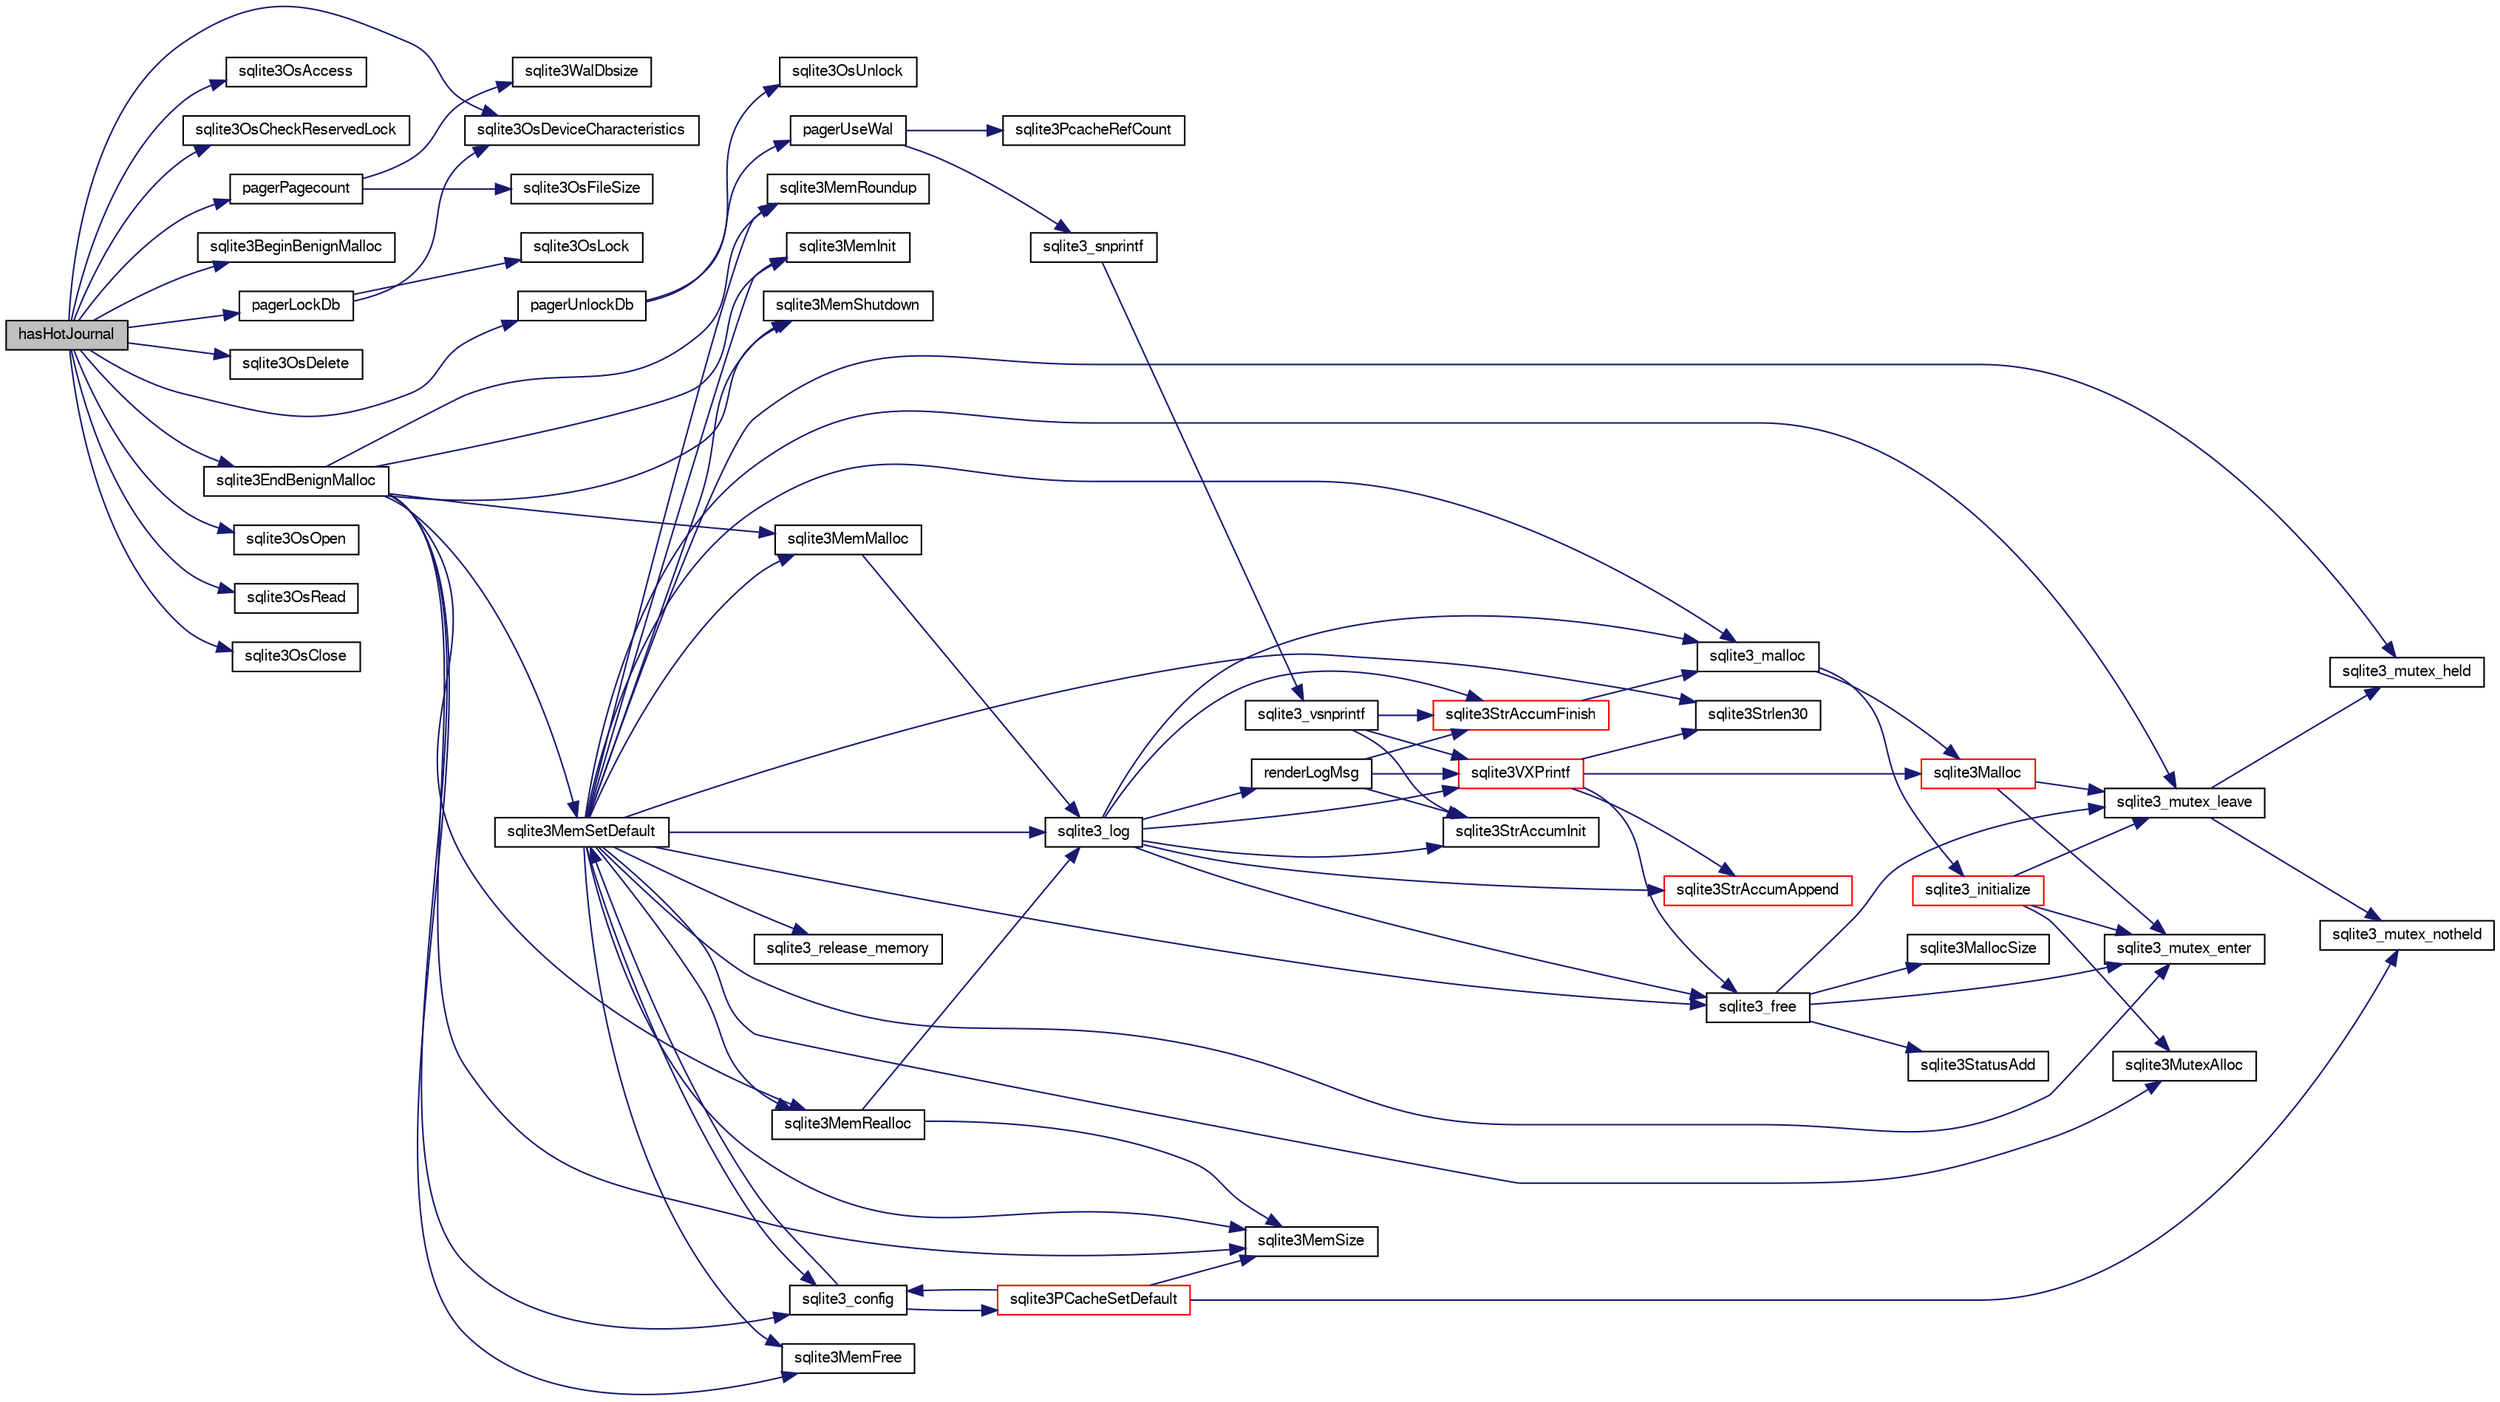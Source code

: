 digraph "hasHotJournal"
{
  edge [fontname="FreeSans",fontsize="10",labelfontname="FreeSans",labelfontsize="10"];
  node [fontname="FreeSans",fontsize="10",shape=record];
  rankdir="LR";
  Node137698 [label="hasHotJournal",height=0.2,width=0.4,color="black", fillcolor="grey75", style="filled", fontcolor="black"];
  Node137698 -> Node137699 [color="midnightblue",fontsize="10",style="solid",fontname="FreeSans"];
  Node137699 [label="sqlite3OsDeviceCharacteristics",height=0.2,width=0.4,color="black", fillcolor="white", style="filled",URL="$sqlite3_8c.html#a251e030ce1bd2e552bc2dd66b1ac36d0"];
  Node137698 -> Node137700 [color="midnightblue",fontsize="10",style="solid",fontname="FreeSans"];
  Node137700 [label="sqlite3OsAccess",height=0.2,width=0.4,color="black", fillcolor="white", style="filled",URL="$sqlite3_8c.html#afeb6079743f71ae6557342ff391d8ceb"];
  Node137698 -> Node137701 [color="midnightblue",fontsize="10",style="solid",fontname="FreeSans"];
  Node137701 [label="sqlite3OsCheckReservedLock",height=0.2,width=0.4,color="black", fillcolor="white", style="filled",URL="$sqlite3_8c.html#ad7b51dd494cecab454c85739c02418fd"];
  Node137698 -> Node137702 [color="midnightblue",fontsize="10",style="solid",fontname="FreeSans"];
  Node137702 [label="pagerPagecount",height=0.2,width=0.4,color="black", fillcolor="white", style="filled",URL="$sqlite3_8c.html#a27dd03ff27e92e9987705acf24840b28"];
  Node137702 -> Node137703 [color="midnightblue",fontsize="10",style="solid",fontname="FreeSans"];
  Node137703 [label="sqlite3WalDbsize",height=0.2,width=0.4,color="black", fillcolor="white", style="filled",URL="$sqlite3_8c.html#a7db66cd517e0085a6ce2b6387aa789b6"];
  Node137702 -> Node137704 [color="midnightblue",fontsize="10",style="solid",fontname="FreeSans"];
  Node137704 [label="sqlite3OsFileSize",height=0.2,width=0.4,color="black", fillcolor="white", style="filled",URL="$sqlite3_8c.html#a395914ef2826de6ed70e92b5d02887de"];
  Node137698 -> Node137705 [color="midnightblue",fontsize="10",style="solid",fontname="FreeSans"];
  Node137705 [label="sqlite3BeginBenignMalloc",height=0.2,width=0.4,color="black", fillcolor="white", style="filled",URL="$sqlite3_8c.html#a3344c0e2b1b6df701a1cb326602fac14"];
  Node137698 -> Node137706 [color="midnightblue",fontsize="10",style="solid",fontname="FreeSans"];
  Node137706 [label="pagerLockDb",height=0.2,width=0.4,color="black", fillcolor="white", style="filled",URL="$sqlite3_8c.html#a667bdac69bf20203e45cd8e899790bcc"];
  Node137706 -> Node137707 [color="midnightblue",fontsize="10",style="solid",fontname="FreeSans"];
  Node137707 [label="sqlite3OsLock",height=0.2,width=0.4,color="black", fillcolor="white", style="filled",URL="$sqlite3_8c.html#ae224ca9067bc3e682180d0ecc1cd2206"];
  Node137706 -> Node137699 [color="midnightblue",fontsize="10",style="solid",fontname="FreeSans"];
  Node137698 -> Node137708 [color="midnightblue",fontsize="10",style="solid",fontname="FreeSans"];
  Node137708 [label="sqlite3OsDelete",height=0.2,width=0.4,color="black", fillcolor="white", style="filled",URL="$sqlite3_8c.html#a576c2e542e46ddee19d10e75337039c0"];
  Node137698 -> Node137709 [color="midnightblue",fontsize="10",style="solid",fontname="FreeSans"];
  Node137709 [label="pagerUnlockDb",height=0.2,width=0.4,color="black", fillcolor="white", style="filled",URL="$sqlite3_8c.html#a8ac54f19421c76b5045a40b42d282c32"];
  Node137709 -> Node137710 [color="midnightblue",fontsize="10",style="solid",fontname="FreeSans"];
  Node137710 [label="pagerUseWal",height=0.2,width=0.4,color="black", fillcolor="white", style="filled",URL="$sqlite3_8c.html#a31def80bfe1de9284d635ba190a5eb68"];
  Node137710 -> Node137711 [color="midnightblue",fontsize="10",style="solid",fontname="FreeSans"];
  Node137711 [label="sqlite3PcacheRefCount",height=0.2,width=0.4,color="black", fillcolor="white", style="filled",URL="$sqlite3_8c.html#adee2536d23ec9628e0883ccab03b3429"];
  Node137710 -> Node137712 [color="midnightblue",fontsize="10",style="solid",fontname="FreeSans"];
  Node137712 [label="sqlite3_snprintf",height=0.2,width=0.4,color="black", fillcolor="white", style="filled",URL="$sqlite3_8c.html#aa2695a752e971577f5784122f2013c40"];
  Node137712 -> Node137713 [color="midnightblue",fontsize="10",style="solid",fontname="FreeSans"];
  Node137713 [label="sqlite3_vsnprintf",height=0.2,width=0.4,color="black", fillcolor="white", style="filled",URL="$sqlite3_8c.html#a0862c03aea71d62847e452aa655add42"];
  Node137713 -> Node137714 [color="midnightblue",fontsize="10",style="solid",fontname="FreeSans"];
  Node137714 [label="sqlite3StrAccumInit",height=0.2,width=0.4,color="black", fillcolor="white", style="filled",URL="$sqlite3_8c.html#aabf95e113b9d54d519cd15a56215f560"];
  Node137713 -> Node137715 [color="midnightblue",fontsize="10",style="solid",fontname="FreeSans"];
  Node137715 [label="sqlite3VXPrintf",height=0.2,width=0.4,color="red", fillcolor="white", style="filled",URL="$sqlite3_8c.html#a63c25806c9bd4a2b76f9a0eb232c6bde"];
  Node137715 -> Node137716 [color="midnightblue",fontsize="10",style="solid",fontname="FreeSans"];
  Node137716 [label="sqlite3StrAccumAppend",height=0.2,width=0.4,color="red", fillcolor="white", style="filled",URL="$sqlite3_8c.html#a56664fa33def33c5a5245b623441d5e0"];
  Node137715 -> Node137734 [color="midnightblue",fontsize="10",style="solid",fontname="FreeSans"];
  Node137734 [label="sqlite3Malloc",height=0.2,width=0.4,color="red", fillcolor="white", style="filled",URL="$sqlite3_8c.html#a361a2eaa846b1885f123abe46f5d8b2b"];
  Node137734 -> Node137728 [color="midnightblue",fontsize="10",style="solid",fontname="FreeSans"];
  Node137728 [label="sqlite3_mutex_enter",height=0.2,width=0.4,color="black", fillcolor="white", style="filled",URL="$sqlite3_8c.html#a1c12cde690bd89f104de5cbad12a6bf5"];
  Node137734 -> Node137730 [color="midnightblue",fontsize="10",style="solid",fontname="FreeSans"];
  Node137730 [label="sqlite3_mutex_leave",height=0.2,width=0.4,color="black", fillcolor="white", style="filled",URL="$sqlite3_8c.html#a5838d235601dbd3c1fa993555c6bcc93"];
  Node137730 -> Node137722 [color="midnightblue",fontsize="10",style="solid",fontname="FreeSans"];
  Node137722 [label="sqlite3_mutex_held",height=0.2,width=0.4,color="black", fillcolor="white", style="filled",URL="$sqlite3_8c.html#acf77da68932b6bc163c5e68547ecc3e7"];
  Node137730 -> Node137731 [color="midnightblue",fontsize="10",style="solid",fontname="FreeSans"];
  Node137731 [label="sqlite3_mutex_notheld",height=0.2,width=0.4,color="black", fillcolor="white", style="filled",URL="$sqlite3_8c.html#a83967c837c1c000d3b5adcfaa688f5dc"];
  Node137715 -> Node137800 [color="midnightblue",fontsize="10",style="solid",fontname="FreeSans"];
  Node137800 [label="sqlite3Strlen30",height=0.2,width=0.4,color="black", fillcolor="white", style="filled",URL="$sqlite3_8c.html#a3dcd80ba41f1a308193dee74857b62a7"];
  Node137715 -> Node137727 [color="midnightblue",fontsize="10",style="solid",fontname="FreeSans"];
  Node137727 [label="sqlite3_free",height=0.2,width=0.4,color="black", fillcolor="white", style="filled",URL="$sqlite3_8c.html#a6552349e36a8a691af5487999ab09519"];
  Node137727 -> Node137728 [color="midnightblue",fontsize="10",style="solid",fontname="FreeSans"];
  Node137727 -> Node137729 [color="midnightblue",fontsize="10",style="solid",fontname="FreeSans"];
  Node137729 [label="sqlite3StatusAdd",height=0.2,width=0.4,color="black", fillcolor="white", style="filled",URL="$sqlite3_8c.html#afa029f93586aeab4cc85360905dae9cd"];
  Node137727 -> Node137725 [color="midnightblue",fontsize="10",style="solid",fontname="FreeSans"];
  Node137725 [label="sqlite3MallocSize",height=0.2,width=0.4,color="black", fillcolor="white", style="filled",URL="$sqlite3_8c.html#acf5d2a5f35270bafb050bd2def576955"];
  Node137727 -> Node137730 [color="midnightblue",fontsize="10",style="solid",fontname="FreeSans"];
  Node137713 -> Node137765 [color="midnightblue",fontsize="10",style="solid",fontname="FreeSans"];
  Node137765 [label="sqlite3StrAccumFinish",height=0.2,width=0.4,color="red", fillcolor="white", style="filled",URL="$sqlite3_8c.html#adb7f26b10ac1b847db6f000ef4c2e2ba"];
  Node137765 -> Node137766 [color="midnightblue",fontsize="10",style="solid",fontname="FreeSans"];
  Node137766 [label="sqlite3_malloc",height=0.2,width=0.4,color="black", fillcolor="white", style="filled",URL="$sqlite3_8c.html#ac79dba55fc32b6a840cf5a9769bce7cd"];
  Node137766 -> Node137740 [color="midnightblue",fontsize="10",style="solid",fontname="FreeSans"];
  Node137740 [label="sqlite3_initialize",height=0.2,width=0.4,color="red", fillcolor="white", style="filled",URL="$sqlite3_8c.html#ab0c0ee2d5d4cf8b28e9572296a8861df"];
  Node137740 -> Node137759 [color="midnightblue",fontsize="10",style="solid",fontname="FreeSans"];
  Node137759 [label="sqlite3MutexAlloc",height=0.2,width=0.4,color="black", fillcolor="white", style="filled",URL="$sqlite3_8c.html#a0e3f432ee581f6876b590e7ad7e84e19"];
  Node137740 -> Node137728 [color="midnightblue",fontsize="10",style="solid",fontname="FreeSans"];
  Node137740 -> Node137730 [color="midnightblue",fontsize="10",style="solid",fontname="FreeSans"];
  Node137766 -> Node137734 [color="midnightblue",fontsize="10",style="solid",fontname="FreeSans"];
  Node137709 -> Node137993 [color="midnightblue",fontsize="10",style="solid",fontname="FreeSans"];
  Node137993 [label="sqlite3OsUnlock",height=0.2,width=0.4,color="black", fillcolor="white", style="filled",URL="$sqlite3_8c.html#a7e90db4b3488e8f4a29705edcb8025fe"];
  Node137698 -> Node137787 [color="midnightblue",fontsize="10",style="solid",fontname="FreeSans"];
  Node137787 [label="sqlite3EndBenignMalloc",height=0.2,width=0.4,color="black", fillcolor="white", style="filled",URL="$sqlite3_8c.html#a4582127cc64d483dc66c7acf9d8d8fbb"];
  Node137787 -> Node137762 [color="midnightblue",fontsize="10",style="solid",fontname="FreeSans"];
  Node137762 [label="sqlite3MemMalloc",height=0.2,width=0.4,color="black", fillcolor="white", style="filled",URL="$sqlite3_8c.html#a53157f1a669f949332f44ca9f15c0a43"];
  Node137762 -> Node137763 [color="midnightblue",fontsize="10",style="solid",fontname="FreeSans"];
  Node137763 [label="sqlite3_log",height=0.2,width=0.4,color="black", fillcolor="white", style="filled",URL="$sqlite3_8c.html#a298c9699bf9c143662c6b1fec4b2dc3b"];
  Node137763 -> Node137764 [color="midnightblue",fontsize="10",style="solid",fontname="FreeSans"];
  Node137764 [label="renderLogMsg",height=0.2,width=0.4,color="black", fillcolor="white", style="filled",URL="$sqlite3_8c.html#a7a02b43ce0a27bb52085c7f446d115af"];
  Node137764 -> Node137714 [color="midnightblue",fontsize="10",style="solid",fontname="FreeSans"];
  Node137764 -> Node137715 [color="midnightblue",fontsize="10",style="solid",fontname="FreeSans"];
  Node137764 -> Node137765 [color="midnightblue",fontsize="10",style="solid",fontname="FreeSans"];
  Node137763 -> Node137714 [color="midnightblue",fontsize="10",style="solid",fontname="FreeSans"];
  Node137763 -> Node137715 [color="midnightblue",fontsize="10",style="solid",fontname="FreeSans"];
  Node137763 -> Node137765 [color="midnightblue",fontsize="10",style="solid",fontname="FreeSans"];
  Node137763 -> Node137766 [color="midnightblue",fontsize="10",style="solid",fontname="FreeSans"];
  Node137763 -> Node137727 [color="midnightblue",fontsize="10",style="solid",fontname="FreeSans"];
  Node137763 -> Node137716 [color="midnightblue",fontsize="10",style="solid",fontname="FreeSans"];
  Node137787 -> Node137767 [color="midnightblue",fontsize="10",style="solid",fontname="FreeSans"];
  Node137767 [label="sqlite3MemFree",height=0.2,width=0.4,color="black", fillcolor="white", style="filled",URL="$sqlite3_8c.html#a4198492989c7a427e3d704c06058850a"];
  Node137787 -> Node137768 [color="midnightblue",fontsize="10",style="solid",fontname="FreeSans"];
  Node137768 [label="sqlite3MemRealloc",height=0.2,width=0.4,color="black", fillcolor="white", style="filled",URL="$sqlite3_8c.html#addd043cc5742c3b0cf536763cd4e6948"];
  Node137768 -> Node137763 [color="midnightblue",fontsize="10",style="solid",fontname="FreeSans"];
  Node137768 -> Node137769 [color="midnightblue",fontsize="10",style="solid",fontname="FreeSans"];
  Node137769 [label="sqlite3MemSize",height=0.2,width=0.4,color="black", fillcolor="white", style="filled",URL="$sqlite3_8c.html#a564962938d56643e999de431c190f937"];
  Node137787 -> Node137769 [color="midnightblue",fontsize="10",style="solid",fontname="FreeSans"];
  Node137787 -> Node137770 [color="midnightblue",fontsize="10",style="solid",fontname="FreeSans"];
  Node137770 [label="sqlite3MemRoundup",height=0.2,width=0.4,color="black", fillcolor="white", style="filled",URL="$sqlite3_8c.html#ac9d66a2d2d224dfafcf6a49d48436ddc"];
  Node137787 -> Node137771 [color="midnightblue",fontsize="10",style="solid",fontname="FreeSans"];
  Node137771 [label="sqlite3MemInit",height=0.2,width=0.4,color="black", fillcolor="white", style="filled",URL="$sqlite3_8c.html#a1ec61c1becf036ba7fcb571ae51300af"];
  Node137787 -> Node137772 [color="midnightblue",fontsize="10",style="solid",fontname="FreeSans"];
  Node137772 [label="sqlite3MemShutdown",height=0.2,width=0.4,color="black", fillcolor="white", style="filled",URL="$sqlite3_8c.html#a934531b3f7c4743196f453ce6db028dc"];
  Node137787 -> Node137761 [color="midnightblue",fontsize="10",style="solid",fontname="FreeSans"];
  Node137761 [label="sqlite3MemSetDefault",height=0.2,width=0.4,color="black", fillcolor="white", style="filled",URL="$sqlite3_8c.html#a162fbfd727e92c5f8f72625b5ff62549"];
  Node137761 -> Node137762 [color="midnightblue",fontsize="10",style="solid",fontname="FreeSans"];
  Node137761 -> Node137767 [color="midnightblue",fontsize="10",style="solid",fontname="FreeSans"];
  Node137761 -> Node137768 [color="midnightblue",fontsize="10",style="solid",fontname="FreeSans"];
  Node137761 -> Node137769 [color="midnightblue",fontsize="10",style="solid",fontname="FreeSans"];
  Node137761 -> Node137770 [color="midnightblue",fontsize="10",style="solid",fontname="FreeSans"];
  Node137761 -> Node137771 [color="midnightblue",fontsize="10",style="solid",fontname="FreeSans"];
  Node137761 -> Node137772 [color="midnightblue",fontsize="10",style="solid",fontname="FreeSans"];
  Node137761 -> Node137773 [color="midnightblue",fontsize="10",style="solid",fontname="FreeSans"];
  Node137773 [label="sqlite3_config",height=0.2,width=0.4,color="black", fillcolor="white", style="filled",URL="$sqlite3_8c.html#a74ad420b6f26bc06a04ff6ecec8a8c91"];
  Node137773 -> Node137761 [color="midnightblue",fontsize="10",style="solid",fontname="FreeSans"];
  Node137773 -> Node137774 [color="midnightblue",fontsize="10",style="solid",fontname="FreeSans"];
  Node137774 [label="sqlite3PCacheSetDefault",height=0.2,width=0.4,color="red", fillcolor="white", style="filled",URL="$sqlite3_8c.html#a91974afe7709a742451438556ee0c70c"];
  Node137774 -> Node137773 [color="midnightblue",fontsize="10",style="solid",fontname="FreeSans"];
  Node137774 -> Node137731 [color="midnightblue",fontsize="10",style="solid",fontname="FreeSans"];
  Node137774 -> Node137769 [color="midnightblue",fontsize="10",style="solid",fontname="FreeSans"];
  Node137761 -> Node137759 [color="midnightblue",fontsize="10",style="solid",fontname="FreeSans"];
  Node137761 -> Node137728 [color="midnightblue",fontsize="10",style="solid",fontname="FreeSans"];
  Node137761 -> Node137730 [color="midnightblue",fontsize="10",style="solid",fontname="FreeSans"];
  Node137761 -> Node137800 [color="midnightblue",fontsize="10",style="solid",fontname="FreeSans"];
  Node137761 -> Node137722 [color="midnightblue",fontsize="10",style="solid",fontname="FreeSans"];
  Node137761 -> Node137801 [color="midnightblue",fontsize="10",style="solid",fontname="FreeSans"];
  Node137801 [label="sqlite3_release_memory",height=0.2,width=0.4,color="black", fillcolor="white", style="filled",URL="$sqlite3_8c.html#a91037e7ef182e008677dae146e15cf92"];
  Node137761 -> Node137766 [color="midnightblue",fontsize="10",style="solid",fontname="FreeSans"];
  Node137761 -> Node137727 [color="midnightblue",fontsize="10",style="solid",fontname="FreeSans"];
  Node137761 -> Node137763 [color="midnightblue",fontsize="10",style="solid",fontname="FreeSans"];
  Node137787 -> Node137773 [color="midnightblue",fontsize="10",style="solid",fontname="FreeSans"];
  Node137698 -> Node137994 [color="midnightblue",fontsize="10",style="solid",fontname="FreeSans"];
  Node137994 [label="sqlite3OsOpen",height=0.2,width=0.4,color="black", fillcolor="white", style="filled",URL="$sqlite3_8c.html#a12a1f3451e28f9cecd19cf0bb4f8f416"];
  Node137698 -> Node137995 [color="midnightblue",fontsize="10",style="solid",fontname="FreeSans"];
  Node137995 [label="sqlite3OsRead",height=0.2,width=0.4,color="black", fillcolor="white", style="filled",URL="$sqlite3_8c.html#a98ef6b5ed82299d2efc0b5f9e41c877d"];
  Node137698 -> Node137996 [color="midnightblue",fontsize="10",style="solid",fontname="FreeSans"];
  Node137996 [label="sqlite3OsClose",height=0.2,width=0.4,color="black", fillcolor="white", style="filled",URL="$sqlite3_8c.html#aa5f0aeb27273a57c0523deaf48997533"];
}
